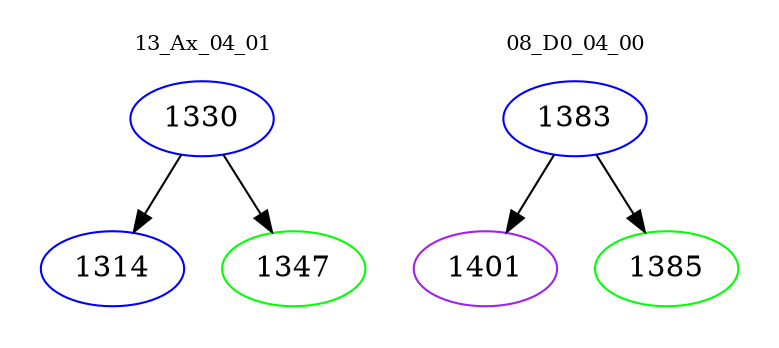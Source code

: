 digraph{
subgraph cluster_0 {
color = white
label = "13_Ax_04_01";
fontsize=10;
T0_1330 [label="1330", color="blue"]
T0_1330 -> T0_1314 [color="black"]
T0_1314 [label="1314", color="blue"]
T0_1330 -> T0_1347 [color="black"]
T0_1347 [label="1347", color="green"]
}
subgraph cluster_1 {
color = white
label = "08_D0_04_00";
fontsize=10;
T1_1383 [label="1383", color="blue"]
T1_1383 -> T1_1401 [color="black"]
T1_1401 [label="1401", color="purple"]
T1_1383 -> T1_1385 [color="black"]
T1_1385 [label="1385", color="green"]
}
}
